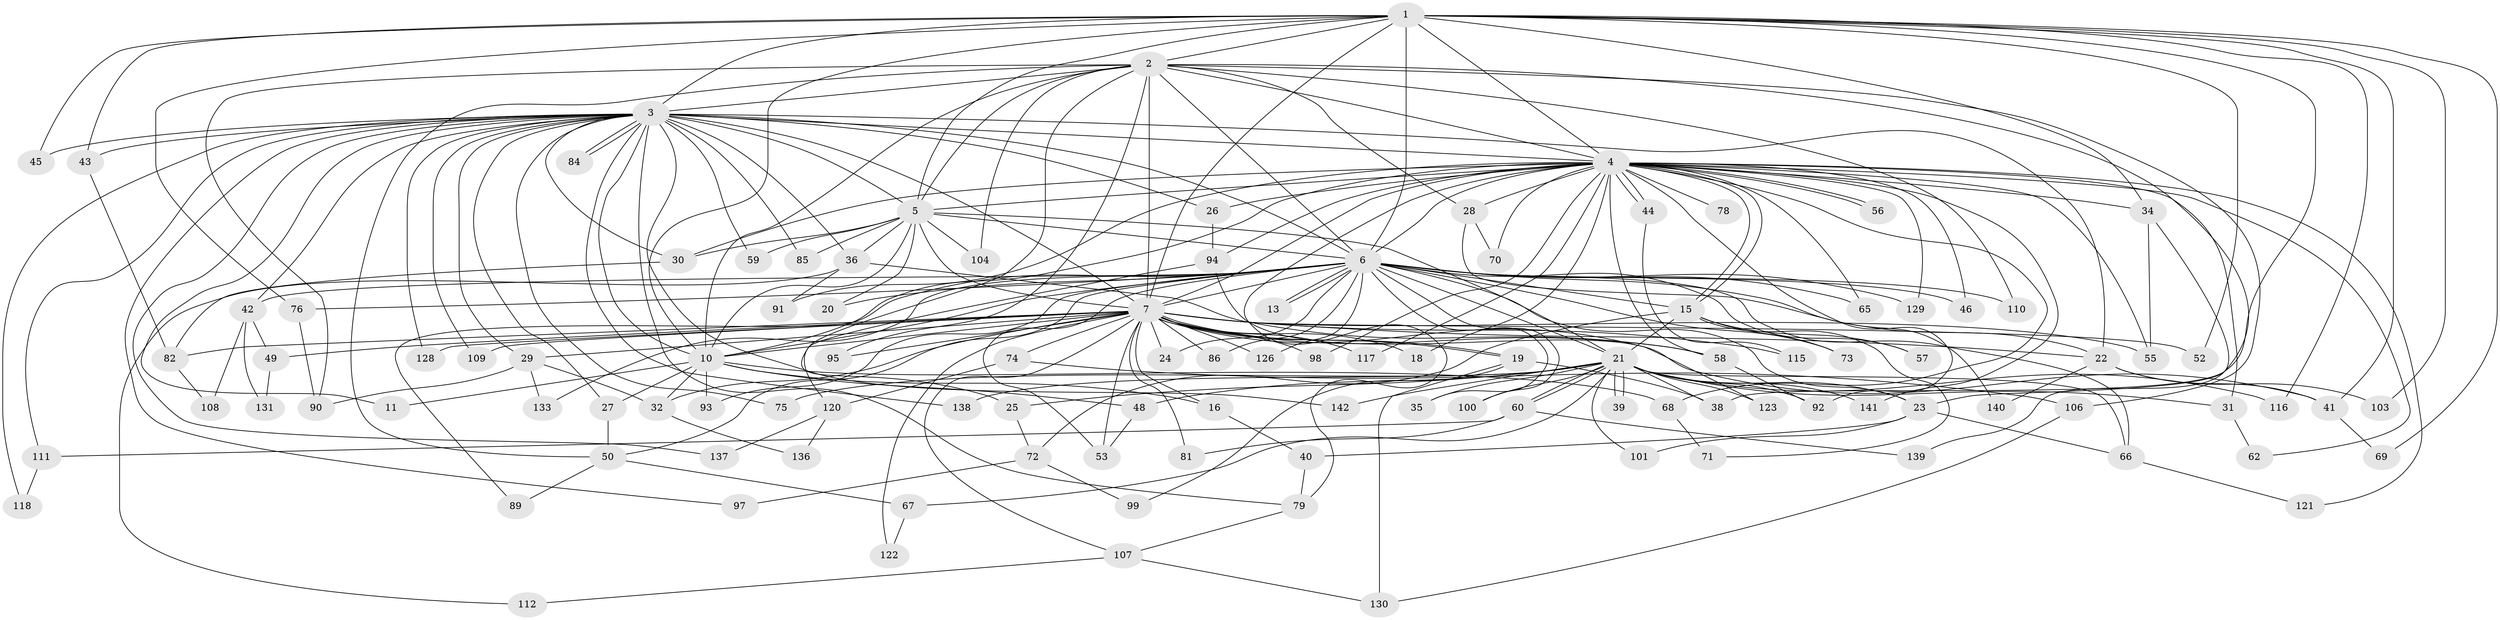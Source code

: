 // Generated by graph-tools (version 1.1) at 2025/51/02/27/25 19:51:53]
// undirected, 112 vertices, 252 edges
graph export_dot {
graph [start="1"]
  node [color=gray90,style=filled];
  1 [super="+88"];
  2 [super="+17"];
  3 [super="+124"];
  4 [super="+12"];
  5 [super="+14"];
  6 [super="+8"];
  7 [super="+9"];
  10 [super="+54"];
  11;
  13;
  15 [super="+37"];
  16;
  18;
  19 [super="+125"];
  20;
  21 [super="+33"];
  22 [super="+47"];
  23 [super="+80"];
  24;
  25;
  26;
  27 [super="+83"];
  28;
  29 [super="+64"];
  30 [super="+119"];
  31;
  32 [super="+102"];
  34;
  35;
  36;
  38;
  39;
  40 [super="+105"];
  41 [super="+77"];
  42 [super="+51"];
  43;
  44;
  45;
  46;
  48;
  49;
  50 [super="+63"];
  52;
  53 [super="+61"];
  55 [super="+113"];
  56;
  57;
  58 [super="+135"];
  59;
  60;
  62;
  65;
  66 [super="+114"];
  67;
  68;
  69;
  70;
  71;
  72;
  73;
  74;
  75;
  76;
  78;
  79;
  81;
  82 [super="+87"];
  84;
  85;
  86;
  89;
  90 [super="+127"];
  91;
  92 [super="+96"];
  93;
  94;
  95;
  97;
  98 [super="+132"];
  99;
  100;
  101;
  103;
  104;
  106;
  107 [super="+134"];
  108;
  109;
  110;
  111;
  112;
  115;
  116;
  117;
  118;
  120;
  121;
  122;
  123;
  126;
  128;
  129;
  130;
  131;
  133;
  136;
  137;
  138;
  139;
  140;
  141;
  142;
  1 -- 2;
  1 -- 3;
  1 -- 4 [weight=2];
  1 -- 5;
  1 -- 6 [weight=2];
  1 -- 7 [weight=2];
  1 -- 10;
  1 -- 34;
  1 -- 38;
  1 -- 41;
  1 -- 43;
  1 -- 45;
  1 -- 52;
  1 -- 69;
  1 -- 76;
  1 -- 103;
  1 -- 116;
  2 -- 3 [weight=2];
  2 -- 4;
  2 -- 5;
  2 -- 6 [weight=2];
  2 -- 7 [weight=2];
  2 -- 10;
  2 -- 25;
  2 -- 28;
  2 -- 50;
  2 -- 95;
  2 -- 104;
  2 -- 106;
  2 -- 110;
  2 -- 23;
  2 -- 90;
  3 -- 4 [weight=2];
  3 -- 5 [weight=2];
  3 -- 6 [weight=2];
  3 -- 7 [weight=2];
  3 -- 10;
  3 -- 11;
  3 -- 26;
  3 -- 27;
  3 -- 29;
  3 -- 30;
  3 -- 36;
  3 -- 43;
  3 -- 45;
  3 -- 59;
  3 -- 75;
  3 -- 79;
  3 -- 84;
  3 -- 84;
  3 -- 85;
  3 -- 97;
  3 -- 109;
  3 -- 111;
  3 -- 118;
  3 -- 128;
  3 -- 137;
  3 -- 138;
  3 -- 142;
  3 -- 42;
  3 -- 22;
  4 -- 5;
  4 -- 6 [weight=2];
  4 -- 7 [weight=3];
  4 -- 10;
  4 -- 15;
  4 -- 15;
  4 -- 18;
  4 -- 26;
  4 -- 28;
  4 -- 30;
  4 -- 34;
  4 -- 44;
  4 -- 44;
  4 -- 46;
  4 -- 55;
  4 -- 56;
  4 -- 56;
  4 -- 62;
  4 -- 68;
  4 -- 70;
  4 -- 78 [weight=2];
  4 -- 79;
  4 -- 91;
  4 -- 92;
  4 -- 94;
  4 -- 98;
  4 -- 129;
  4 -- 65;
  4 -- 141;
  4 -- 117;
  4 -- 121;
  4 -- 31;
  4 -- 58;
  5 -- 6 [weight=2];
  5 -- 7 [weight=2];
  5 -- 10;
  5 -- 21;
  5 -- 36;
  5 -- 59;
  5 -- 85;
  5 -- 104;
  5 -- 30;
  5 -- 20;
  6 -- 7 [weight=4];
  6 -- 10 [weight=3];
  6 -- 13;
  6 -- 13;
  6 -- 20;
  6 -- 21;
  6 -- 22;
  6 -- 23;
  6 -- 24;
  6 -- 35;
  6 -- 42 [weight=2];
  6 -- 46;
  6 -- 53;
  6 -- 57;
  6 -- 65;
  6 -- 73;
  6 -- 76;
  6 -- 86;
  6 -- 89;
  6 -- 100;
  6 -- 110;
  6 -- 129;
  6 -- 133;
  6 -- 93;
  6 -- 126;
  6 -- 66;
  6 -- 15;
  6 -- 50;
  7 -- 10 [weight=2];
  7 -- 16;
  7 -- 19;
  7 -- 19;
  7 -- 29 [weight=2];
  7 -- 74 [weight=2];
  7 -- 86;
  7 -- 117;
  7 -- 122;
  7 -- 128;
  7 -- 81;
  7 -- 18;
  7 -- 82;
  7 -- 22;
  7 -- 24;
  7 -- 95;
  7 -- 32;
  7 -- 98;
  7 -- 107;
  7 -- 109;
  7 -- 49;
  7 -- 115;
  7 -- 52;
  7 -- 53;
  7 -- 58;
  7 -- 126;
  7 -- 41;
  7 -- 55;
  10 -- 11;
  10 -- 16;
  10 -- 27 [weight=2];
  10 -- 48;
  10 -- 68;
  10 -- 93;
  10 -- 32;
  15 -- 57;
  15 -- 73;
  15 -- 21;
  15 -- 72;
  15 -- 71;
  16 -- 40;
  19 -- 99;
  19 -- 130;
  19 -- 38;
  21 -- 23;
  21 -- 25;
  21 -- 31;
  21 -- 35;
  21 -- 38;
  21 -- 39;
  21 -- 39;
  21 -- 48;
  21 -- 60;
  21 -- 60;
  21 -- 66;
  21 -- 67;
  21 -- 75;
  21 -- 100;
  21 -- 101;
  21 -- 116;
  21 -- 123;
  21 -- 138;
  21 -- 141;
  21 -- 142;
  21 -- 92;
  22 -- 41;
  22 -- 103;
  22 -- 140;
  23 -- 40;
  23 -- 66;
  23 -- 101;
  25 -- 72;
  26 -- 94;
  27 -- 50;
  28 -- 70;
  28 -- 140;
  29 -- 32;
  29 -- 90;
  29 -- 133;
  30 -- 82;
  31 -- 62;
  32 -- 136;
  34 -- 55;
  34 -- 139;
  36 -- 58;
  36 -- 91;
  36 -- 112;
  40 -- 79;
  41 -- 69;
  42 -- 49;
  42 -- 108;
  42 -- 131;
  43 -- 82;
  44 -- 115;
  48 -- 53;
  49 -- 131;
  50 -- 67;
  50 -- 89;
  58 -- 92;
  60 -- 81;
  60 -- 111;
  60 -- 139;
  66 -- 121;
  67 -- 122;
  68 -- 71;
  72 -- 97;
  72 -- 99;
  74 -- 106;
  74 -- 120;
  76 -- 90;
  79 -- 107;
  82 -- 108;
  94 -- 120;
  94 -- 123;
  106 -- 130;
  107 -- 112;
  107 -- 130;
  111 -- 118;
  120 -- 136;
  120 -- 137;
}
